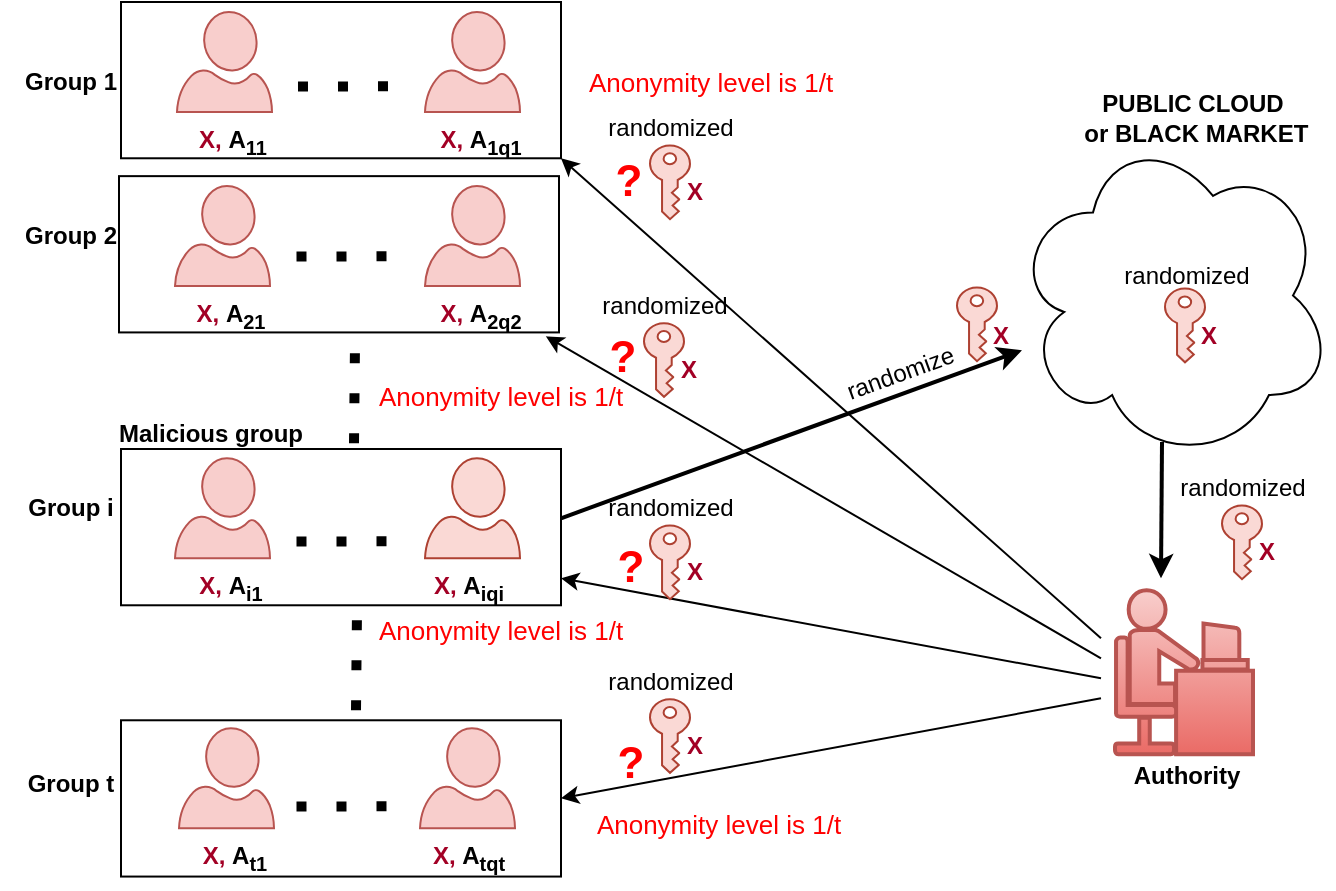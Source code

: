 <mxfile version="26.1.3">
  <diagram name="Page-1" id="P0h1RvmDRVeX1SDULPOs">
    <mxGraphModel dx="1834" dy="77" grid="0" gridSize="10" guides="1" tooltips="1" connect="1" arrows="1" fold="1" page="0" pageScale="1" pageWidth="827" pageHeight="1169" math="0" shadow="0">
      <root>
        <mxCell id="0" />
        <mxCell id="1" parent="0" />
        <mxCell id="7kNiJUQxLvoAUkX92d2z-1" value="" style="rounded=0;whiteSpace=wrap;html=1;" vertex="1" parent="1">
          <mxGeometry x="40.5" y="1369.14" width="220" height="78.14" as="geometry" />
        </mxCell>
        <mxCell id="7kNiJUQxLvoAUkX92d2z-2" value="" style="rounded=0;whiteSpace=wrap;html=1;" vertex="1" parent="1">
          <mxGeometry x="40.5" y="1233.5" width="220" height="78.14" as="geometry" />
        </mxCell>
        <mxCell id="7kNiJUQxLvoAUkX92d2z-3" value="" style="rounded=0;whiteSpace=wrap;html=1;" vertex="1" parent="1">
          <mxGeometry x="39.5" y="1097.07" width="220" height="78.14" as="geometry" />
        </mxCell>
        <mxCell id="7kNiJUQxLvoAUkX92d2z-4" value="" style="rounded=0;whiteSpace=wrap;html=1;" vertex="1" parent="1">
          <mxGeometry x="40.5" y="1010" width="220" height="78.14" as="geometry" />
        </mxCell>
        <mxCell id="7kNiJUQxLvoAUkX92d2z-5" value="" style="ellipse;shape=cloud;whiteSpace=wrap;html=1;" vertex="1" parent="1">
          <mxGeometry x="486.5" y="1073.72" width="160" height="166" as="geometry" />
        </mxCell>
        <mxCell id="7kNiJUQxLvoAUkX92d2z-6" value="" style="verticalLabelPosition=bottom;html=1;verticalAlign=top;align=center;strokeColor=#b85450;fillColor=#f8cecc;shape=mxgraph.azure.user;" vertex="1" parent="1">
          <mxGeometry x="192.5" y="1015" width="47.5" height="50" as="geometry" />
        </mxCell>
        <mxCell id="7kNiJUQxLvoAUkX92d2z-7" value="" style="verticalLabelPosition=bottom;html=1;verticalAlign=top;align=center;strokeColor=#ae4132;fillColor=#fad9d5;shape=mxgraph.azure.user;" vertex="1" parent="1">
          <mxGeometry x="192.5" y="1238.14" width="47.5" height="50" as="geometry" />
        </mxCell>
        <mxCell id="7kNiJUQxLvoAUkX92d2z-8" value="" style="verticalLabelPosition=bottom;html=1;verticalAlign=top;align=center;strokeColor=#b85450;fillColor=#f8cecc;shape=mxgraph.azure.user;" vertex="1" parent="1">
          <mxGeometry x="190" y="1373.14" width="47.5" height="50" as="geometry" />
        </mxCell>
        <mxCell id="7kNiJUQxLvoAUkX92d2z-9" value="&lt;font color=&quot;#a20025&quot;&gt;X,&lt;/font&gt;&amp;nbsp;A&lt;sub&gt;1q1&lt;/sub&gt;" style="text;html=1;align=center;verticalAlign=middle;resizable=0;points=[];autosize=1;strokeColor=none;fillColor=none;fontStyle=1" vertex="1" parent="1">
          <mxGeometry x="189.5" y="1065" width="60" height="30" as="geometry" />
        </mxCell>
        <mxCell id="7kNiJUQxLvoAUkX92d2z-10" value="" style="sketch=0;pointerEvents=1;shadow=0;dashed=0;html=1;strokeColor=#ae4132;labelPosition=center;verticalLabelPosition=bottom;verticalAlign=top;outlineConnect=0;align=center;shape=mxgraph.office.security.key_permissions;fillColor=#fad9d5;rotation=0;" vertex="1" parent="1">
          <mxGeometry x="562.5" y="1153.29" width="20" height="36.85" as="geometry" />
        </mxCell>
        <mxCell id="7kNiJUQxLvoAUkX92d2z-11" value="PUBLIC CLOUD&lt;div&gt;&amp;nbsp;or BLACK MARKET&lt;/div&gt;" style="text;html=1;align=center;verticalAlign=middle;resizable=0;points=[];autosize=1;strokeColor=none;fillColor=none;fontStyle=1" vertex="1" parent="1">
          <mxGeometry x="510.5" y="1048.0" width="130" height="40" as="geometry" />
        </mxCell>
        <mxCell id="7kNiJUQxLvoAUkX92d2z-12" value="randomized" style="text;html=1;align=center;verticalAlign=middle;resizable=0;points=[];autosize=1;strokeColor=none;fillColor=none;fontStyle=0" vertex="1" parent="1">
          <mxGeometry x="527.5" y="1131.56" width="90" height="30" as="geometry" />
        </mxCell>
        <mxCell id="7kNiJUQxLvoAUkX92d2z-13" value="" style="sketch=0;pointerEvents=1;shadow=0;dashed=0;html=1;strokeColor=#ae4132;labelPosition=center;verticalLabelPosition=bottom;verticalAlign=top;outlineConnect=0;align=center;shape=mxgraph.office.security.key_permissions;fillColor=#fad9d5;rotation=0;" vertex="1" parent="1">
          <mxGeometry x="458.5" y="1152.71" width="20" height="36.85" as="geometry" />
        </mxCell>
        <mxCell id="7kNiJUQxLvoAUkX92d2z-14" value="&lt;font color=&quot;#a20025&quot;&gt;X&lt;/font&gt;" style="text;html=1;align=center;verticalAlign=middle;resizable=0;points=[];autosize=1;strokeColor=none;fillColor=none;fontStyle=1" vertex="1" parent="1">
          <mxGeometry x="464.5" y="1161.56" width="30" height="30" as="geometry" />
        </mxCell>
        <mxCell id="7kNiJUQxLvoAUkX92d2z-15" value="" style="endArrow=classic;html=1;rounded=0;strokeWidth=2;" edge="1" parent="1" target="7kNiJUQxLvoAUkX92d2z-5">
          <mxGeometry width="50" height="50" relative="1" as="geometry">
            <mxPoint x="260.5" y="1268.14" as="sourcePoint" />
            <mxPoint x="535.5" y="1240.89" as="targetPoint" />
          </mxGeometry>
        </mxCell>
        <mxCell id="7kNiJUQxLvoAUkX92d2z-16" value="randomize" style="text;html=1;align=center;verticalAlign=middle;resizable=0;points=[];autosize=1;strokeColor=none;fillColor=none;fontStyle=0;rotation=-20;" vertex="1" parent="1">
          <mxGeometry x="389.5" y="1181.29" width="80" height="30" as="geometry" />
        </mxCell>
        <mxCell id="7kNiJUQxLvoAUkX92d2z-17" value="&lt;font color=&quot;#a20025&quot;&gt;X,&lt;/font&gt;&amp;nbsp;A&lt;sub&gt;iqi&lt;/sub&gt;" style="text;html=1;align=center;verticalAlign=middle;resizable=0;points=[];autosize=1;strokeColor=none;fillColor=none;fontStyle=1" vertex="1" parent="1">
          <mxGeometry x="183.75" y="1288.14" width="60" height="30" as="geometry" />
        </mxCell>
        <mxCell id="7kNiJUQxLvoAUkX92d2z-18" value="&lt;font color=&quot;#a20025&quot;&gt;X,&lt;/font&gt;&amp;nbsp;A&lt;sub&gt;tqt&lt;/sub&gt;" style="text;html=1;align=center;verticalAlign=middle;resizable=0;points=[];autosize=1;strokeColor=none;fillColor=none;fontStyle=1" vertex="1" parent="1">
          <mxGeometry x="183.75" y="1423.14" width="60" height="30" as="geometry" />
        </mxCell>
        <mxCell id="7kNiJUQxLvoAUkX92d2z-19" value="Malicious group" style="text;html=1;align=center;verticalAlign=middle;resizable=0;points=[];autosize=1;strokeColor=none;fillColor=none;fontStyle=1" vertex="1" parent="1">
          <mxGeometry x="30" y="1211.14" width="110" height="30" as="geometry" />
        </mxCell>
        <mxCell id="7kNiJUQxLvoAUkX92d2z-20" value="" style="verticalLabelPosition=bottom;html=1;verticalAlign=top;align=center;strokeColor=#b85450;fillColor=#f8cecc;shape=mxgraph.azure.user;" vertex="1" parent="1">
          <mxGeometry x="192.5" y="1102" width="47.5" height="50" as="geometry" />
        </mxCell>
        <mxCell id="7kNiJUQxLvoAUkX92d2z-21" value="&lt;font color=&quot;#a20025&quot;&gt;X,&lt;/font&gt;&amp;nbsp;A&lt;sub&gt;2q2&lt;/sub&gt;" style="text;html=1;align=center;verticalAlign=middle;resizable=0;points=[];autosize=1;strokeColor=none;fillColor=none;fontStyle=1" vertex="1" parent="1">
          <mxGeometry x="189.5" y="1152" width="60" height="30" as="geometry" />
        </mxCell>
        <mxCell id="7kNiJUQxLvoAUkX92d2z-22" value="" style="shape=mxgraph.cisco.people.androgenous_person;html=1;pointerEvents=1;dashed=0;fillColor=#f8cecc;strokeColor=#b85450;strokeWidth=2;verticalLabelPosition=bottom;verticalAlign=top;align=center;outlineConnect=0;gradientColor=#ea6b66;" vertex="1" parent="1">
          <mxGeometry x="537.5" y="1304.14" width="69" height="82" as="geometry" />
        </mxCell>
        <mxCell id="7kNiJUQxLvoAUkX92d2z-23" value="&lt;font color=&quot;#a20025&quot;&gt;X&lt;/font&gt;" style="text;html=1;align=center;verticalAlign=middle;resizable=0;points=[];autosize=1;strokeColor=none;fillColor=none;fontStyle=1" vertex="1" parent="1">
          <mxGeometry x="569" y="1161.56" width="30" height="30" as="geometry" />
        </mxCell>
        <mxCell id="7kNiJUQxLvoAUkX92d2z-24" value="" style="endArrow=classic;html=1;rounded=0;strokeWidth=2;" edge="1" parent="1">
          <mxGeometry width="50" height="50" relative="1" as="geometry">
            <mxPoint x="561" y="1230" as="sourcePoint" />
            <mxPoint x="560.5" y="1298.14" as="targetPoint" />
          </mxGeometry>
        </mxCell>
        <mxCell id="7kNiJUQxLvoAUkX92d2z-25" value="" style="sketch=0;pointerEvents=1;shadow=0;dashed=0;html=1;strokeColor=#ae4132;labelPosition=center;verticalLabelPosition=bottom;verticalAlign=top;outlineConnect=0;align=center;shape=mxgraph.office.security.key_permissions;fillColor=#fad9d5;rotation=0;" vertex="1" parent="1">
          <mxGeometry x="591" y="1261.71" width="20" height="36.85" as="geometry" />
        </mxCell>
        <mxCell id="7kNiJUQxLvoAUkX92d2z-26" value="&lt;font color=&quot;#a20025&quot;&gt;X&lt;/font&gt;" style="text;html=1;align=center;verticalAlign=middle;resizable=0;points=[];autosize=1;strokeColor=none;fillColor=none;fontStyle=1" vertex="1" parent="1">
          <mxGeometry x="598" y="1270.14" width="30" height="30" as="geometry" />
        </mxCell>
        <mxCell id="7kNiJUQxLvoAUkX92d2z-27" value="" style="endArrow=classic;html=1;rounded=0;entryX=1;entryY=1;entryDx=0;entryDy=0;" edge="1" parent="1" target="7kNiJUQxLvoAUkX92d2z-4">
          <mxGeometry width="50" height="50" relative="1" as="geometry">
            <mxPoint x="530.5" y="1328.14" as="sourcePoint" />
            <mxPoint x="252.5" y="1120.14" as="targetPoint" />
          </mxGeometry>
        </mxCell>
        <mxCell id="7kNiJUQxLvoAUkX92d2z-28" value="" style="endArrow=classic;html=1;rounded=0;entryX=1.057;entryY=0.838;entryDx=0;entryDy=0;entryPerimeter=0;" edge="1" parent="1" target="7kNiJUQxLvoAUkX92d2z-21">
          <mxGeometry width="50" height="50" relative="1" as="geometry">
            <mxPoint x="530.5" y="1338.14" as="sourcePoint" />
            <mxPoint x="250.5" y="1198.14" as="targetPoint" />
          </mxGeometry>
        </mxCell>
        <mxCell id="7kNiJUQxLvoAUkX92d2z-29" value="" style="endArrow=classic;html=1;rounded=0;" edge="1" parent="1">
          <mxGeometry width="50" height="50" relative="1" as="geometry">
            <mxPoint x="530.5" y="1348.14" as="sourcePoint" />
            <mxPoint x="260.5" y="1298.14" as="targetPoint" />
          </mxGeometry>
        </mxCell>
        <mxCell id="7kNiJUQxLvoAUkX92d2z-30" value="" style="endArrow=classic;html=1;rounded=0;" edge="1" parent="1">
          <mxGeometry width="50" height="50" relative="1" as="geometry">
            <mxPoint x="530.5" y="1358.14" as="sourcePoint" />
            <mxPoint x="260.5" y="1408.14" as="targetPoint" />
          </mxGeometry>
        </mxCell>
        <mxCell id="7kNiJUQxLvoAUkX92d2z-31" value="&lt;b&gt;&lt;font color=&quot;#ff0000&quot; style=&quot;font-size: 22px;&quot;&gt;?&lt;/font&gt;&lt;/b&gt;" style="text;html=1;align=center;verticalAlign=middle;resizable=0;points=[];autosize=1;strokeColor=none;fillColor=none;" vertex="1" parent="1">
          <mxGeometry x="273.5" y="1080.14" width="40" height="40" as="geometry" />
        </mxCell>
        <mxCell id="7kNiJUQxLvoAUkX92d2z-32" value="&lt;font style=&quot;caret-color: rgb(255, 0, 0); color: rgb(255, 0, 0); font-weight: 400; font-size: 13px;&quot;&gt;Anonymity level is&lt;/font&gt;&lt;span style=&quot;caret-color: rgb(255, 0, 0); color: rgb(255, 0, 0); font-weight: 400; font-size: 13px;&quot;&gt;&amp;nbsp;1/t&lt;/span&gt;" style="text;html=1;align=center;verticalAlign=middle;resizable=0;points=[];autosize=1;strokeColor=none;fillColor=none;fontStyle=1" vertex="1" parent="1">
          <mxGeometry x="259.5" y="1035.0" width="150" height="30" as="geometry" />
        </mxCell>
        <mxCell id="7kNiJUQxLvoAUkX92d2z-33" value="randomized" style="text;html=1;align=center;verticalAlign=middle;resizable=0;points=[];autosize=1;strokeColor=none;fillColor=none;fontStyle=0" vertex="1" parent="1">
          <mxGeometry x="556" y="1238.14" width="90" height="30" as="geometry" />
        </mxCell>
        <mxCell id="7kNiJUQxLvoAUkX92d2z-34" value="&lt;b&gt;&lt;font color=&quot;#ff0000&quot; style=&quot;font-size: 22px;&quot;&gt;?&lt;/font&gt;&lt;/b&gt;" style="text;html=1;align=center;verticalAlign=middle;resizable=0;points=[];autosize=1;strokeColor=none;fillColor=none;" vertex="1" parent="1">
          <mxGeometry x="270.5" y="1167.64" width="40" height="40" as="geometry" />
        </mxCell>
        <mxCell id="7kNiJUQxLvoAUkX92d2z-35" value="&lt;font style=&quot;caret-color: rgb(255, 0, 0); color: rgb(255, 0, 0); font-weight: 400; font-size: 13px;&quot;&gt;Anonymity level is&lt;/font&gt;&lt;span style=&quot;caret-color: rgb(255, 0, 0); color: rgb(255, 0, 0); font-weight: 400; font-size: 13px;&quot;&gt;&amp;nbsp;1/t&lt;/span&gt;" style="text;html=1;align=center;verticalAlign=middle;resizable=0;points=[];autosize=1;strokeColor=none;fillColor=none;fontStyle=1" vertex="1" parent="1">
          <mxGeometry x="155" y="1191.56" width="150" height="30" as="geometry" />
        </mxCell>
        <mxCell id="7kNiJUQxLvoAUkX92d2z-36" value="&lt;b&gt;&lt;font color=&quot;#ff0000&quot; style=&quot;font-size: 22px;&quot;&gt;?&lt;/font&gt;&lt;/b&gt;" style="text;html=1;align=center;verticalAlign=middle;resizable=0;points=[];autosize=1;strokeColor=none;fillColor=none;" vertex="1" parent="1">
          <mxGeometry x="274.5" y="1272.64" width="40" height="40" as="geometry" />
        </mxCell>
        <mxCell id="7kNiJUQxLvoAUkX92d2z-37" value="&lt;span style=&quot;color: rgb(255, 0, 0);&quot;&gt;&lt;font style=&quot;font-weight: 400; font-size: 13px;&quot;&gt;Anonymity level is&lt;/font&gt;&lt;span style=&quot;font-weight: 400; font-size: 13px; color: rgb(255, 0, 0);&quot;&gt;&amp;nbsp;1/t&lt;/span&gt;&lt;/span&gt;" style="text;html=1;align=center;verticalAlign=middle;resizable=0;points=[];autosize=1;strokeColor=none;fillColor=none;fontStyle=1" vertex="1" parent="1">
          <mxGeometry x="155" y="1308.56" width="150" height="30" as="geometry" />
        </mxCell>
        <mxCell id="7kNiJUQxLvoAUkX92d2z-38" value="&lt;b&gt;&lt;font color=&quot;#ff0000&quot; style=&quot;font-size: 22px;&quot;&gt;?&lt;/font&gt;&lt;/b&gt;" style="text;html=1;align=center;verticalAlign=middle;resizable=0;points=[];autosize=1;strokeColor=none;fillColor=none;" vertex="1" parent="1">
          <mxGeometry x="274.5" y="1371.14" width="40" height="40" as="geometry" />
        </mxCell>
        <mxCell id="7kNiJUQxLvoAUkX92d2z-39" value="&lt;font style=&quot;caret-color: rgb(255, 0, 0); color: rgb(255, 0, 0); font-weight: 400; font-size: 13px;&quot;&gt;Anonymity level is&lt;/font&gt;&lt;span style=&quot;caret-color: rgb(255, 0, 0); color: rgb(255, 0, 0); font-weight: 400; font-size: 13px;&quot;&gt;&amp;nbsp;1/t&lt;/span&gt;" style="text;html=1;align=center;verticalAlign=middle;resizable=0;points=[];autosize=1;strokeColor=none;fillColor=none;fontStyle=1" vertex="1" parent="1">
          <mxGeometry x="264" y="1406.14" width="150" height="30" as="geometry" />
        </mxCell>
        <mxCell id="7kNiJUQxLvoAUkX92d2z-40" value="Authority" style="text;html=1;align=center;verticalAlign=middle;resizable=0;points=[];autosize=1;strokeColor=none;fillColor=none;fontStyle=1" vertex="1" parent="1">
          <mxGeometry x="537.5" y="1382.14" width="70" height="30" as="geometry" />
        </mxCell>
        <mxCell id="7kNiJUQxLvoAUkX92d2z-41" value="" style="endArrow=none;dashed=1;html=1;dashPattern=1 3;strokeWidth=5;rounded=0;" edge="1" parent="1">
          <mxGeometry width="50" height="50" relative="1" as="geometry">
            <mxPoint x="158" y="1364.14" as="sourcePoint" />
            <mxPoint x="158.5" y="1314.14" as="targetPoint" />
          </mxGeometry>
        </mxCell>
        <mxCell id="7kNiJUQxLvoAUkX92d2z-42" value="" style="endArrow=none;dashed=1;html=1;dashPattern=1 3;strokeWidth=5;rounded=0;" edge="1" parent="1">
          <mxGeometry width="50" height="50" relative="1" as="geometry">
            <mxPoint x="157" y="1230.64" as="sourcePoint" />
            <mxPoint x="157.5" y="1180.64" as="targetPoint" />
          </mxGeometry>
        </mxCell>
        <mxCell id="7kNiJUQxLvoAUkX92d2z-43" value="" style="verticalLabelPosition=bottom;html=1;verticalAlign=top;align=center;strokeColor=#b85450;fillColor=#f8cecc;shape=mxgraph.azure.user;" vertex="1" parent="1">
          <mxGeometry x="68.5" y="1015" width="47.5" height="50" as="geometry" />
        </mxCell>
        <mxCell id="7kNiJUQxLvoAUkX92d2z-44" value="&lt;font color=&quot;#a20025&quot;&gt;X,&lt;/font&gt;&amp;nbsp;A&lt;sub&gt;11&lt;/sub&gt;" style="text;html=1;align=center;verticalAlign=middle;resizable=0;points=[];autosize=1;strokeColor=none;fillColor=none;fontStyle=1" vertex="1" parent="1">
          <mxGeometry x="65.5" y="1065" width="60" height="30" as="geometry" />
        </mxCell>
        <mxCell id="7kNiJUQxLvoAUkX92d2z-45" value="" style="verticalLabelPosition=bottom;html=1;verticalAlign=top;align=center;strokeColor=#b85450;fillColor=#f8cecc;shape=mxgraph.azure.user;" vertex="1" parent="1">
          <mxGeometry x="67.5" y="1102" width="47.5" height="50" as="geometry" />
        </mxCell>
        <mxCell id="7kNiJUQxLvoAUkX92d2z-46" value="&lt;font color=&quot;#a20025&quot;&gt;X,&lt;/font&gt;&amp;nbsp;A&lt;sub&gt;21&lt;/sub&gt;" style="text;html=1;align=center;verticalAlign=middle;resizable=0;points=[];autosize=1;strokeColor=none;fillColor=none;fontStyle=1" vertex="1" parent="1">
          <mxGeometry x="64.5" y="1152" width="60" height="30" as="geometry" />
        </mxCell>
        <mxCell id="7kNiJUQxLvoAUkX92d2z-47" value="" style="verticalLabelPosition=bottom;html=1;verticalAlign=top;align=center;strokeColor=#b85450;fillColor=#f8cecc;shape=mxgraph.azure.user;" vertex="1" parent="1">
          <mxGeometry x="67.5" y="1238.14" width="47.5" height="50" as="geometry" />
        </mxCell>
        <mxCell id="7kNiJUQxLvoAUkX92d2z-48" value="&lt;font color=&quot;#a20025&quot;&gt;X,&lt;/font&gt;&amp;nbsp;A&lt;sub&gt;i1&lt;/sub&gt;" style="text;html=1;align=center;verticalAlign=middle;resizable=0;points=[];autosize=1;strokeColor=none;fillColor=none;fontStyle=1" vertex="1" parent="1">
          <mxGeometry x="69.5" y="1288.14" width="50" height="30" as="geometry" />
        </mxCell>
        <mxCell id="7kNiJUQxLvoAUkX92d2z-49" value="" style="verticalLabelPosition=bottom;html=1;verticalAlign=top;align=center;strokeColor=#b85450;fillColor=#f8cecc;shape=mxgraph.azure.user;" vertex="1" parent="1">
          <mxGeometry x="69.5" y="1373.14" width="47.5" height="50" as="geometry" />
        </mxCell>
        <mxCell id="7kNiJUQxLvoAUkX92d2z-50" value="&lt;font color=&quot;#a20025&quot;&gt;X,&lt;/font&gt;&amp;nbsp;A&lt;sub&gt;t1&lt;/sub&gt;" style="text;html=1;align=center;verticalAlign=middle;resizable=0;points=[];autosize=1;strokeColor=none;fillColor=none;fontStyle=1" vertex="1" parent="1">
          <mxGeometry x="71.5" y="1423.14" width="50" height="30" as="geometry" />
        </mxCell>
        <mxCell id="7kNiJUQxLvoAUkX92d2z-51" value="" style="endArrow=none;dashed=1;html=1;dashPattern=1 3;strokeWidth=5;rounded=0;" edge="1" parent="1">
          <mxGeometry width="50" height="50" relative="1" as="geometry">
            <mxPoint x="129" y="1052.28" as="sourcePoint" />
            <mxPoint x="179.5" y="1052.14" as="targetPoint" />
          </mxGeometry>
        </mxCell>
        <mxCell id="7kNiJUQxLvoAUkX92d2z-52" value="" style="endArrow=none;dashed=1;html=1;dashPattern=1 3;strokeWidth=5;rounded=0;" edge="1" parent="1">
          <mxGeometry width="50" height="50" relative="1" as="geometry">
            <mxPoint x="128.25" y="1137.28" as="sourcePoint" />
            <mxPoint x="178.75" y="1137.14" as="targetPoint" />
          </mxGeometry>
        </mxCell>
        <mxCell id="7kNiJUQxLvoAUkX92d2z-53" value="" style="endArrow=none;dashed=1;html=1;dashPattern=1 3;strokeWidth=5;rounded=0;" edge="1" parent="1">
          <mxGeometry width="50" height="50" relative="1" as="geometry">
            <mxPoint x="128.25" y="1279.78" as="sourcePoint" />
            <mxPoint x="178.75" y="1279.64" as="targetPoint" />
          </mxGeometry>
        </mxCell>
        <mxCell id="7kNiJUQxLvoAUkX92d2z-54" value="" style="endArrow=none;dashed=1;html=1;dashPattern=1 3;strokeWidth=5;rounded=0;" edge="1" parent="1">
          <mxGeometry width="50" height="50" relative="1" as="geometry">
            <mxPoint x="128.25" y="1412.28" as="sourcePoint" />
            <mxPoint x="178.75" y="1412.14" as="targetPoint" />
          </mxGeometry>
        </mxCell>
        <mxCell id="7kNiJUQxLvoAUkX92d2z-55" value="Group 1" style="text;html=1;align=center;verticalAlign=middle;resizable=0;points=[];autosize=1;strokeColor=none;fillColor=none;fontStyle=1" vertex="1" parent="1">
          <mxGeometry x="-20" y="1035" width="70" height="30" as="geometry" />
        </mxCell>
        <mxCell id="7kNiJUQxLvoAUkX92d2z-56" value="Group 2" style="text;html=1;align=center;verticalAlign=middle;resizable=0;points=[];autosize=1;strokeColor=none;fillColor=none;fontStyle=1" vertex="1" parent="1">
          <mxGeometry x="-20" y="1112" width="70" height="30" as="geometry" />
        </mxCell>
        <mxCell id="7kNiJUQxLvoAUkX92d2z-57" value="Group i" style="text;html=1;align=center;verticalAlign=middle;resizable=0;points=[];autosize=1;strokeColor=none;fillColor=none;fontStyle=1" vertex="1" parent="1">
          <mxGeometry x="-15" y="1248.14" width="60" height="30" as="geometry" />
        </mxCell>
        <mxCell id="7kNiJUQxLvoAUkX92d2z-58" value="Group t" style="text;html=1;align=center;verticalAlign=middle;resizable=0;points=[];autosize=1;strokeColor=none;fillColor=none;fontStyle=1" vertex="1" parent="1">
          <mxGeometry x="-15" y="1386.14" width="60" height="30" as="geometry" />
        </mxCell>
        <mxCell id="7kNiJUQxLvoAUkX92d2z-59" value="" style="sketch=0;pointerEvents=1;shadow=0;dashed=0;html=1;strokeColor=#ae4132;labelPosition=center;verticalLabelPosition=bottom;verticalAlign=top;outlineConnect=0;align=center;shape=mxgraph.office.security.key_permissions;fillColor=#fad9d5;rotation=0;" vertex="1" parent="1">
          <mxGeometry x="305" y="1081.71" width="20" height="36.85" as="geometry" />
        </mxCell>
        <mxCell id="7kNiJUQxLvoAUkX92d2z-60" value="&lt;font color=&quot;#a20025&quot;&gt;X&lt;/font&gt;" style="text;html=1;align=center;verticalAlign=middle;resizable=0;points=[];autosize=1;strokeColor=none;fillColor=none;fontStyle=1" vertex="1" parent="1">
          <mxGeometry x="312" y="1090.14" width="30" height="30" as="geometry" />
        </mxCell>
        <mxCell id="7kNiJUQxLvoAUkX92d2z-61" value="randomized" style="text;html=1;align=center;verticalAlign=middle;resizable=0;points=[];autosize=1;strokeColor=none;fillColor=none;fontStyle=0" vertex="1" parent="1">
          <mxGeometry x="270" y="1058.14" width="90" height="30" as="geometry" />
        </mxCell>
        <mxCell id="7kNiJUQxLvoAUkX92d2z-62" value="" style="sketch=0;pointerEvents=1;shadow=0;dashed=0;html=1;strokeColor=#ae4132;labelPosition=center;verticalLabelPosition=bottom;verticalAlign=top;outlineConnect=0;align=center;shape=mxgraph.office.security.key_permissions;fillColor=#fad9d5;rotation=0;" vertex="1" parent="1">
          <mxGeometry x="302" y="1170.57" width="20" height="36.85" as="geometry" />
        </mxCell>
        <mxCell id="7kNiJUQxLvoAUkX92d2z-63" value="&lt;font color=&quot;#a20025&quot;&gt;X&lt;/font&gt;" style="text;html=1;align=center;verticalAlign=middle;resizable=0;points=[];autosize=1;strokeColor=none;fillColor=none;fontStyle=1" vertex="1" parent="1">
          <mxGeometry x="309" y="1179.0" width="30" height="30" as="geometry" />
        </mxCell>
        <mxCell id="7kNiJUQxLvoAUkX92d2z-64" value="randomized" style="text;html=1;align=center;verticalAlign=middle;resizable=0;points=[];autosize=1;strokeColor=none;fillColor=none;fontStyle=0" vertex="1" parent="1">
          <mxGeometry x="267" y="1147.0" width="90" height="30" as="geometry" />
        </mxCell>
        <mxCell id="7kNiJUQxLvoAUkX92d2z-65" value="" style="sketch=0;pointerEvents=1;shadow=0;dashed=0;html=1;strokeColor=#ae4132;labelPosition=center;verticalLabelPosition=bottom;verticalAlign=top;outlineConnect=0;align=center;shape=mxgraph.office.security.key_permissions;fillColor=#fad9d5;rotation=0;" vertex="1" parent="1">
          <mxGeometry x="305" y="1271.71" width="20" height="36.85" as="geometry" />
        </mxCell>
        <mxCell id="7kNiJUQxLvoAUkX92d2z-66" value="&lt;font color=&quot;#a20025&quot;&gt;X&lt;/font&gt;" style="text;html=1;align=center;verticalAlign=middle;resizable=0;points=[];autosize=1;strokeColor=none;fillColor=none;fontStyle=1" vertex="1" parent="1">
          <mxGeometry x="312" y="1280.14" width="30" height="30" as="geometry" />
        </mxCell>
        <mxCell id="7kNiJUQxLvoAUkX92d2z-67" value="randomized" style="text;html=1;align=center;verticalAlign=middle;resizable=0;points=[];autosize=1;strokeColor=none;fillColor=none;fontStyle=0" vertex="1" parent="1">
          <mxGeometry x="270" y="1248.14" width="90" height="30" as="geometry" />
        </mxCell>
        <mxCell id="7kNiJUQxLvoAUkX92d2z-68" value="" style="sketch=0;pointerEvents=1;shadow=0;dashed=0;html=1;strokeColor=#ae4132;labelPosition=center;verticalLabelPosition=bottom;verticalAlign=top;outlineConnect=0;align=center;shape=mxgraph.office.security.key_permissions;fillColor=#fad9d5;rotation=0;" vertex="1" parent="1">
          <mxGeometry x="305" y="1358.57" width="20" height="36.85" as="geometry" />
        </mxCell>
        <mxCell id="7kNiJUQxLvoAUkX92d2z-69" value="&lt;font color=&quot;#a20025&quot;&gt;X&lt;/font&gt;" style="text;html=1;align=center;verticalAlign=middle;resizable=0;points=[];autosize=1;strokeColor=none;fillColor=none;fontStyle=1" vertex="1" parent="1">
          <mxGeometry x="312" y="1367.0" width="30" height="30" as="geometry" />
        </mxCell>
        <mxCell id="7kNiJUQxLvoAUkX92d2z-70" value="randomized" style="text;html=1;align=center;verticalAlign=middle;resizable=0;points=[];autosize=1;strokeColor=none;fillColor=none;fontStyle=0" vertex="1" parent="1">
          <mxGeometry x="270" y="1335.0" width="90" height="30" as="geometry" />
        </mxCell>
      </root>
    </mxGraphModel>
  </diagram>
</mxfile>
